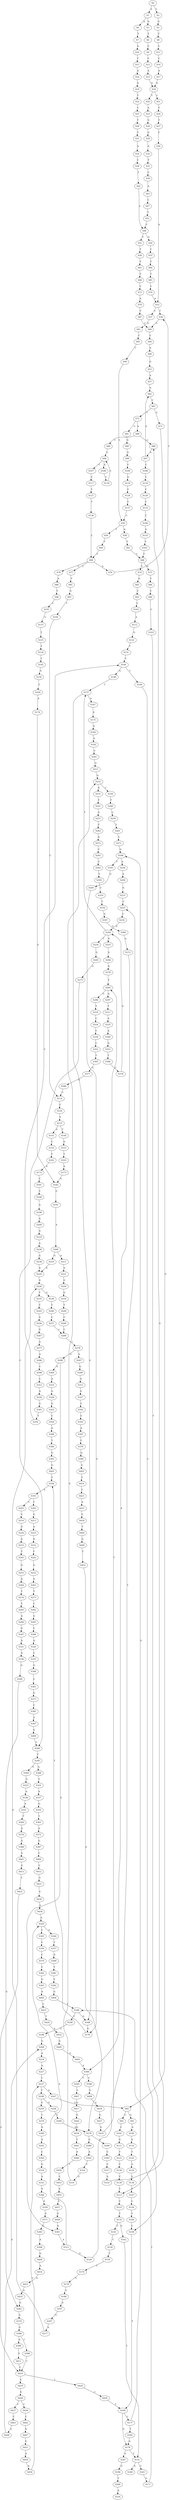 strict digraph  {
	S0 -> S1 [ label = A ];
	S0 -> S2 [ label = C ];
	S1 -> S3 [ label = G ];
	S1 -> S4 [ label = A ];
	S2 -> S5 [ label = G ];
	S3 -> S6 [ label = T ];
	S4 -> S7 [ label = T ];
	S5 -> S8 [ label = T ];
	S6 -> S9 [ label = C ];
	S7 -> S10 [ label = G ];
	S8 -> S11 [ label = C ];
	S9 -> S12 [ label = C ];
	S10 -> S13 [ label = T ];
	S11 -> S14 [ label = C ];
	S12 -> S15 [ label = A ];
	S13 -> S16 [ label = A ];
	S14 -> S17 [ label = A ];
	S15 -> S18 [ label = G ];
	S16 -> S19 [ label = G ];
	S17 -> S18 [ label = G ];
	S18 -> S20 [ label = T ];
	S18 -> S21 [ label = C ];
	S19 -> S22 [ label = T ];
	S20 -> S23 [ label = A ];
	S21 -> S24 [ label = T ];
	S22 -> S25 [ label = T ];
	S23 -> S26 [ label = G ];
	S24 -> S27 [ label = T ];
	S25 -> S28 [ label = T ];
	S26 -> S29 [ label = G ];
	S27 -> S30 [ label = C ];
	S28 -> S31 [ label = C ];
	S29 -> S32 [ label = G ];
	S30 -> S33 [ label = A ];
	S31 -> S34 [ label = A ];
	S32 -> S35 [ label = T ];
	S33 -> S36 [ label = T ];
	S33 -> S37 [ label = C ];
	S34 -> S38 [ label = C ];
	S35 -> S39 [ label = C ];
	S36 -> S40 [ label = C ];
	S37 -> S41 [ label = G ];
	S38 -> S42 [ label = T ];
	S39 -> S43 [ label = A ];
	S40 -> S44 [ label = C ];
	S41 -> S45 [ label = C ];
	S42 -> S46 [ label = C ];
	S43 -> S47 [ label = C ];
	S44 -> S48 [ label = A ];
	S45 -> S49 [ label = C ];
	S46 -> S50 [ label = G ];
	S46 -> S51 [ label = C ];
	S47 -> S52 [ label = T ];
	S48 -> S53 [ label = G ];
	S49 -> S54 [ label = C ];
	S50 -> S55 [ label = C ];
	S51 -> S56 [ label = T ];
	S52 -> S46 [ label = C ];
	S53 -> S57 [ label = A ];
	S54 -> S58 [ label = A ];
	S54 -> S59 [ label = T ];
	S55 -> S60 [ label = T ];
	S56 -> S61 [ label = T ];
	S57 -> S62 [ label = A ];
	S58 -> S63 [ label = T ];
	S59 -> S64 [ label = T ];
	S60 -> S65 [ label = T ];
	S61 -> S66 [ label = T ];
	S62 -> S67 [ label = C ];
	S63 -> S68 [ label = C ];
	S64 -> S69 [ label = C ];
	S65 -> S70 [ label = C ];
	S66 -> S71 [ label = C ];
	S67 -> S72 [ label = C ];
	S67 -> S73 [ label = A ];
	S68 -> S74 [ label = T ];
	S68 -> S75 [ label = G ];
	S69 -> S76 [ label = A ];
	S69 -> S77 [ label = C ];
	S69 -> S78 [ label = G ];
	S70 -> S33 [ label = A ];
	S71 -> S79 [ label = A ];
	S72 -> S80 [ label = A ];
	S72 -> S81 [ label = G ];
	S73 -> S82 [ label = G ];
	S74 -> S83 [ label = G ];
	S75 -> S84 [ label = T ];
	S76 -> S36 [ label = T ];
	S77 -> S85 [ label = T ];
	S78 -> S86 [ label = A ];
	S79 -> S87 [ label = T ];
	S80 -> S88 [ label = G ];
	S80 -> S89 [ label = C ];
	S81 -> S90 [ label = G ];
	S82 -> S91 [ label = G ];
	S82 -> S92 [ label = C ];
	S83 -> S93 [ label = C ];
	S84 -> S94 [ label = C ];
	S85 -> S95 [ label = G ];
	S86 -> S96 [ label = T ];
	S87 -> S40 [ label = C ];
	S88 -> S97 [ label = A ];
	S89 -> S98 [ label = C ];
	S90 -> S99 [ label = A ];
	S91 -> S100 [ label = A ];
	S92 -> S101 [ label = C ];
	S93 -> S102 [ label = C ];
	S94 -> S103 [ label = C ];
	S95 -> S104 [ label = T ];
	S96 -> S105 [ label = C ];
	S97 -> S106 [ label = C ];
	S97 -> S62 [ label = A ];
	S98 -> S107 [ label = C ];
	S98 -> S108 [ label = A ];
	S99 -> S109 [ label = C ];
	S100 -> S110 [ label = A ];
	S101 -> S111 [ label = G ];
	S102 -> S112 [ label = A ];
	S103 -> S113 [ label = T ];
	S104 -> S114 [ label = C ];
	S105 -> S115 [ label = G ];
	S106 -> S116 [ label = T ];
	S107 -> S117 [ label = C ];
	S108 -> S118 [ label = C ];
	S109 -> S119 [ label = G ];
	S110 -> S120 [ label = T ];
	S111 -> S121 [ label = T ];
	S112 -> S122 [ label = G ];
	S113 -> S123 [ label = C ];
	S114 -> S124 [ label = C ];
	S115 -> S125 [ label = T ];
	S116 -> S126 [ label = C ];
	S117 -> S127 [ label = T ];
	S118 -> S98 [ label = C ];
	S119 -> S128 [ label = C ];
	S120 -> S129 [ label = A ];
	S121 -> S130 [ label = C ];
	S122 -> S131 [ label = T ];
	S123 -> S132 [ label = T ];
	S124 -> S133 [ label = T ];
	S125 -> S134 [ label = T ];
	S126 -> S135 [ label = C ];
	S127 -> S136 [ label = T ];
	S128 -> S137 [ label = C ];
	S129 -> S138 [ label = G ];
	S130 -> S139 [ label = C ];
	S131 -> S140 [ label = C ];
	S132 -> S141 [ label = T ];
	S132 -> S142 [ label = G ];
	S133 -> S143 [ label = A ];
	S133 -> S144 [ label = T ];
	S134 -> S145 [ label = T ];
	S135 -> S146 [ label = C ];
	S136 -> S69 [ label = C ];
	S137 -> S54 [ label = C ];
	S138 -> S147 [ label = T ];
	S139 -> S113 [ label = T ];
	S140 -> S148 [ label = G ];
	S140 -> S149 [ label = T ];
	S141 -> S150 [ label = C ];
	S142 -> S151 [ label = T ];
	S143 -> S152 [ label = C ];
	S144 -> S153 [ label = G ];
	S145 -> S154 [ label = G ];
	S146 -> S155 [ label = A ];
	S147 -> S156 [ label = C ];
	S148 -> S157 [ label = T ];
	S149 -> S158 [ label = C ];
	S150 -> S159 [ label = T ];
	S151 -> S160 [ label = A ];
	S151 -> S161 [ label = C ];
	S152 -> S162 [ label = T ];
	S153 -> S163 [ label = T ];
	S154 -> S164 [ label = T ];
	S155 -> S165 [ label = T ];
	S156 -> S166 [ label = T ];
	S157 -> S167 [ label = A ];
	S157 -> S168 [ label = G ];
	S158 -> S169 [ label = T ];
	S159 -> S170 [ label = C ];
	S161 -> S171 [ label = G ];
	S162 -> S172 [ label = A ];
	S163 -> S173 [ label = A ];
	S164 -> S174 [ label = A ];
	S165 -> S68 [ label = C ];
	S166 -> S158 [ label = C ];
	S167 -> S175 [ label = A ];
	S168 -> S176 [ label = G ];
	S169 -> S177 [ label = C ];
	S169 -> S178 [ label = G ];
	S170 -> S179 [ label = G ];
	S171 -> S180 [ label = T ];
	S172 -> S181 [ label = C ];
	S173 -> S182 [ label = G ];
	S174 -> S182 [ label = G ];
	S175 -> S183 [ label = G ];
	S176 -> S184 [ label = T ];
	S177 -> S185 [ label = T ];
	S177 -> S186 [ label = G ];
	S178 -> S187 [ label = A ];
	S178 -> S151 [ label = T ];
	S179 -> S188 [ label = G ];
	S180 -> S189 [ label = C ];
	S180 -> S168 [ label = G ];
	S181 -> S190 [ label = C ];
	S182 -> S191 [ label = G ];
	S183 -> S192 [ label = A ];
	S184 -> S193 [ label = A ];
	S185 -> S178 [ label = G ];
	S186 -> S194 [ label = A ];
	S186 -> S195 [ label = T ];
	S187 -> S196 [ label = G ];
	S188 -> S197 [ label = A ];
	S189 -> S198 [ label = G ];
	S190 -> S199 [ label = A ];
	S191 -> S200 [ label = A ];
	S192 -> S201 [ label = C ];
	S193 -> S202 [ label = T ];
	S193 -> S203 [ label = C ];
	S194 -> S204 [ label = A ];
	S195 -> S205 [ label = G ];
	S196 -> S206 [ label = T ];
	S197 -> S207 [ label = G ];
	S198 -> S208 [ label = G ];
	S199 -> S209 [ label = G ];
	S200 -> S210 [ label = G ];
	S200 -> S211 [ label = A ];
	S201 -> S212 [ label = G ];
	S202 -> S213 [ label = G ];
	S203 -> S214 [ label = C ];
	S204 -> S215 [ label = G ];
	S205 -> S176 [ label = G ];
	S206 -> S216 [ label = A ];
	S207 -> S217 [ label = A ];
	S208 -> S218 [ label = A ];
	S209 -> S219 [ label = G ];
	S210 -> S220 [ label = A ];
	S211 -> S221 [ label = A ];
	S212 -> S222 [ label = G ];
	S213 -> S223 [ label = A ];
	S214 -> S224 [ label = G ];
	S215 -> S225 [ label = T ];
	S217 -> S226 [ label = G ];
	S218 -> S227 [ label = A ];
	S219 -> S228 [ label = A ];
	S220 -> S226 [ label = G ];
	S221 -> S229 [ label = G ];
	S222 -> S230 [ label = C ];
	S222 -> S231 [ label = A ];
	S223 -> S232 [ label = G ];
	S224 -> S233 [ label = G ];
	S225 -> S234 [ label = C ];
	S226 -> S235 [ label = T ];
	S226 -> S236 [ label = G ];
	S227 -> S237 [ label = C ];
	S228 -> S238 [ label = G ];
	S229 -> S239 [ label = G ];
	S230 -> S240 [ label = T ];
	S231 -> S241 [ label = C ];
	S232 -> S242 [ label = C ];
	S233 -> S243 [ label = T ];
	S234 -> S244 [ label = G ];
	S235 -> S245 [ label = C ];
	S236 -> S246 [ label = T ];
	S237 -> S247 [ label = A ];
	S237 -> S248 [ label = T ];
	S238 -> S220 [ label = A ];
	S239 -> S249 [ label = T ];
	S240 -> S250 [ label = C ];
	S241 -> S251 [ label = A ];
	S242 -> S252 [ label = G ];
	S243 -> S253 [ label = G ];
	S244 -> S254 [ label = C ];
	S244 -> S157 [ label = T ];
	S244 -> S255 [ label = A ];
	S245 -> S256 [ label = A ];
	S246 -> S257 [ label = C ];
	S247 -> S82 [ label = G ];
	S248 -> S258 [ label = G ];
	S248 -> S259 [ label = A ];
	S249 -> S260 [ label = C ];
	S250 -> S261 [ label = T ];
	S251 -> S262 [ label = C ];
	S252 -> S263 [ label = G ];
	S253 -> S264 [ label = G ];
	S254 -> S265 [ label = G ];
	S255 -> S266 [ label = G ];
	S256 -> S267 [ label = G ];
	S257 -> S268 [ label = C ];
	S258 -> S269 [ label = C ];
	S259 -> S270 [ label = C ];
	S260 -> S268 [ label = C ];
	S261 -> S271 [ label = C ];
	S262 -> S272 [ label = A ];
	S263 -> S273 [ label = T ];
	S264 -> S274 [ label = T ];
	S265 -> S275 [ label = G ];
	S266 -> S276 [ label = G ];
	S267 -> S277 [ label = G ];
	S268 -> S278 [ label = C ];
	S269 -> S279 [ label = A ];
	S270 -> S280 [ label = A ];
	S271 -> S186 [ label = G ];
	S272 -> S281 [ label = C ];
	S273 -> S282 [ label = C ];
	S274 -> S283 [ label = T ];
	S275 -> S284 [ label = C ];
	S276 -> S285 [ label = T ];
	S277 -> S286 [ label = A ];
	S278 -> S287 [ label = A ];
	S278 -> S288 [ label = G ];
	S279 -> S289 [ label = G ];
	S279 -> S290 [ label = A ];
	S280 -> S291 [ label = A ];
	S281 -> S292 [ label = C ];
	S282 -> S293 [ label = G ];
	S283 -> S294 [ label = A ];
	S284 -> S295 [ label = T ];
	S285 -> S296 [ label = G ];
	S285 -> S297 [ label = A ];
	S286 -> S298 [ label = C ];
	S287 -> S299 [ label = G ];
	S288 -> S300 [ label = G ];
	S288 -> S301 [ label = A ];
	S289 -> S302 [ label = A ];
	S290 -> S303 [ label = C ];
	S291 -> S304 [ label = C ];
	S292 -> S305 [ label = T ];
	S293 -> S306 [ label = C ];
	S294 -> S307 [ label = G ];
	S295 -> S308 [ label = A ];
	S295 -> S309 [ label = G ];
	S296 -> S310 [ label = T ];
	S297 -> S311 [ label = T ];
	S298 -> S312 [ label = C ];
	S299 -> S313 [ label = A ];
	S300 -> S314 [ label = A ];
	S301 -> S315 [ label = A ];
	S302 -> S316 [ label = C ];
	S303 -> S317 [ label = C ];
	S304 -> S318 [ label = G ];
	S305 -> S319 [ label = C ];
	S306 -> S320 [ label = A ];
	S307 -> S321 [ label = A ];
	S308 -> S322 [ label = T ];
	S309 -> S323 [ label = G ];
	S310 -> S324 [ label = C ];
	S311 -> S325 [ label = A ];
	S312 -> S326 [ label = A ];
	S313 -> S327 [ label = G ];
	S314 -> S328 [ label = G ];
	S315 -> S329 [ label = A ];
	S315 -> S330 [ label = G ];
	S316 -> S331 [ label = G ];
	S317 -> S332 [ label = A ];
	S318 -> S333 [ label = A ];
	S319 -> S334 [ label = T ];
	S320 -> S335 [ label = C ];
	S321 -> S336 [ label = A ];
	S322 -> S337 [ label = A ];
	S323 -> S338 [ label = A ];
	S324 -> S339 [ label = C ];
	S325 -> S340 [ label = A ];
	S326 -> S341 [ label = G ];
	S327 -> S342 [ label = C ];
	S328 -> S343 [ label = G ];
	S329 -> S344 [ label = G ];
	S329 -> S345 [ label = C ];
	S330 -> S225 [ label = T ];
	S331 -> S222 [ label = G ];
	S332 -> S88 [ label = G ];
	S333 -> S346 [ label = A ];
	S334 -> S347 [ label = A ];
	S335 -> S348 [ label = G ];
	S336 -> S349 [ label = G ];
	S337 -> S350 [ label = G ];
	S338 -> S351 [ label = A ];
	S339 -> S352 [ label = C ];
	S340 -> S353 [ label = G ];
	S341 -> S354 [ label = T ];
	S342 -> S355 [ label = C ];
	S343 -> S356 [ label = C ];
	S344 -> S357 [ label = T ];
	S345 -> S358 [ label = C ];
	S346 -> S359 [ label = A ];
	S347 -> S360 [ label = G ];
	S348 -> S361 [ label = C ];
	S349 -> S362 [ label = G ];
	S350 -> S363 [ label = T ];
	S351 -> S364 [ label = T ];
	S352 -> S365 [ label = T ];
	S353 -> S366 [ label = T ];
	S354 -> S140 [ label = C ];
	S355 -> S367 [ label = A ];
	S356 -> S368 [ label = G ];
	S357 -> S369 [ label = G ];
	S358 -> S370 [ label = C ];
	S359 -> S371 [ label = A ];
	S360 -> S372 [ label = A ];
	S361 -> S373 [ label = G ];
	S362 -> S374 [ label = G ];
	S363 -> S375 [ label = A ];
	S364 -> S376 [ label = G ];
	S365 -> S377 [ label = G ];
	S366 -> S378 [ label = C ];
	S367 -> S379 [ label = C ];
	S368 -> S380 [ label = T ];
	S369 -> S381 [ label = T ];
	S370 -> S382 [ label = C ];
	S371 -> S383 [ label = C ];
	S372 -> S384 [ label = A ];
	S373 -> S385 [ label = C ];
	S374 -> S386 [ label = G ];
	S375 -> S387 [ label = G ];
	S376 -> S388 [ label = G ];
	S377 -> S389 [ label = T ];
	S378 -> S244 [ label = G ];
	S379 -> S390 [ label = G ];
	S380 -> S391 [ label = G ];
	S381 -> S392 [ label = C ];
	S382 -> S393 [ label = G ];
	S383 -> S394 [ label = A ];
	S384 -> S395 [ label = T ];
	S384 -> S396 [ label = C ];
	S385 -> S397 [ label = G ];
	S386 -> S398 [ label = T ];
	S386 -> S399 [ label = G ];
	S387 -> S400 [ label = C ];
	S388 -> S401 [ label = G ];
	S389 -> S114 [ label = C ];
	S390 -> S402 [ label = G ];
	S391 -> S403 [ label = G ];
	S392 -> S404 [ label = G ];
	S393 -> S405 [ label = A ];
	S394 -> S406 [ label = G ];
	S395 -> S407 [ label = C ];
	S396 -> S408 [ label = G ];
	S397 -> S409 [ label = G ];
	S398 -> S410 [ label = C ];
	S399 -> S411 [ label = T ];
	S400 -> S412 [ label = C ];
	S401 -> S413 [ label = G ];
	S402 -> S414 [ label = T ];
	S403 -> S184 [ label = T ];
	S404 -> S180 [ label = T ];
	S405 -> S415 [ label = C ];
	S406 -> S416 [ label = A ];
	S407 -> S417 [ label = G ];
	S408 -> S418 [ label = A ];
	S409 -> S284 [ label = C ];
	S410 -> S419 [ label = C ];
	S410 -> S420 [ label = T ];
	S411 -> S410 [ label = C ];
	S412 -> S421 [ label = G ];
	S413 -> S422 [ label = T ];
	S414 -> S423 [ label = T ];
	S415 -> S424 [ label = T ];
	S416 -> S425 [ label = A ];
	S417 -> S426 [ label = G ];
	S418 -> S427 [ label = G ];
	S419 -> S428 [ label = G ];
	S420 -> S429 [ label = C ];
	S421 -> S430 [ label = A ];
	S422 -> S410 [ label = C ];
	S423 -> S431 [ label = A ];
	S424 -> S432 [ label = A ];
	S425 -> S433 [ label = G ];
	S426 -> S434 [ label = G ];
	S427 -> S435 [ label = G ];
	S428 -> S436 [ label = C ];
	S428 -> S437 [ label = T ];
	S429 -> S169 [ label = T ];
	S430 -> S438 [ label = A ];
	S431 -> S439 [ label = C ];
	S432 -> S440 [ label = G ];
	S433 -> S362 [ label = G ];
	S434 -> S441 [ label = T ];
	S435 -> S285 [ label = T ];
	S436 -> S442 [ label = C ];
	S437 -> S443 [ label = C ];
	S438 -> S329 [ label = A ];
	S439 -> S444 [ label = T ];
	S440 -> S445 [ label = A ];
	S441 -> S446 [ label = A ];
	S442 -> S447 [ label = G ];
	S443 -> S448 [ label = G ];
	S444 -> S449 [ label = G ];
	S445 -> S384 [ label = A ];
	S446 -> S450 [ label = T ];
	S447 -> S451 [ label = G ];
	S448 -> S208 [ label = G ];
	S449 -> S452 [ label = C ];
	S450 -> S453 [ label = C ];
	S451 -> S454 [ label = A ];
	S452 -> S279 [ label = A ];
	S453 -> S455 [ label = C ];
	S454 -> S456 [ label = A ];
	S455 -> S457 [ label = C ];
	S456 -> S237 [ label = C ];
	S457 -> S458 [ label = G ];
	S458 -> S301 [ label = A ];
}
